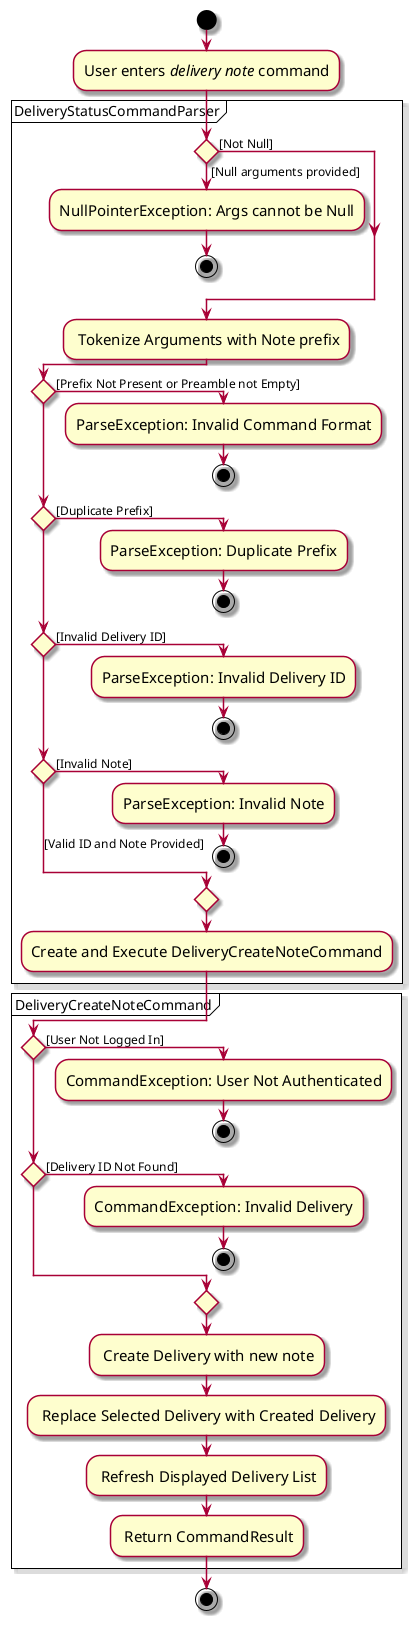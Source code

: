 @startuml
skin rose
skinparam ActivityFontSize 15
skinparam ArrowFontSize 12

!pragma useVerticalIf on
start
:User enters <i>delivery note</i> command;
partition DeliveryStatusCommandParser {
    if () then ([Null arguments provided])
        :NullPointerException: Args cannot be Null;
        stop
    else ([Not Null])
    endif
    : Tokenize Arguments with Note prefix;
    if () then ([Prefix Not Present or Preamble not Empty])
        :ParseException: Invalid Command Format;
        stop
    elseif () then ([Duplicate Prefix])
        :ParseException: Duplicate Prefix;
        stop
    elseif () then ([Invalid Delivery ID])
        :ParseException: Invalid Delivery ID;
         stop
    elseif () then ([Invalid Note])
        :ParseException: Invalid Note;
        stop
    else ([Valid ID and Note Provided])
    endif
    :Create and Execute DeliveryCreateNoteCommand;
}

partition DeliveryCreateNoteCommand {
    if () then ([User Not Logged In])
        :CommandException: User Not Authenticated;
        stop
    elseif () then ([Delivery ID Not Found])
        :CommandException: Invalid Delivery;
        stop
    else ()
    endif
    : Create Delivery with new note;
    : Replace Selected Delivery with Created Delivery;
    : Refresh Displayed Delivery List;
    : Return CommandResult;
}

stop

@enduml
